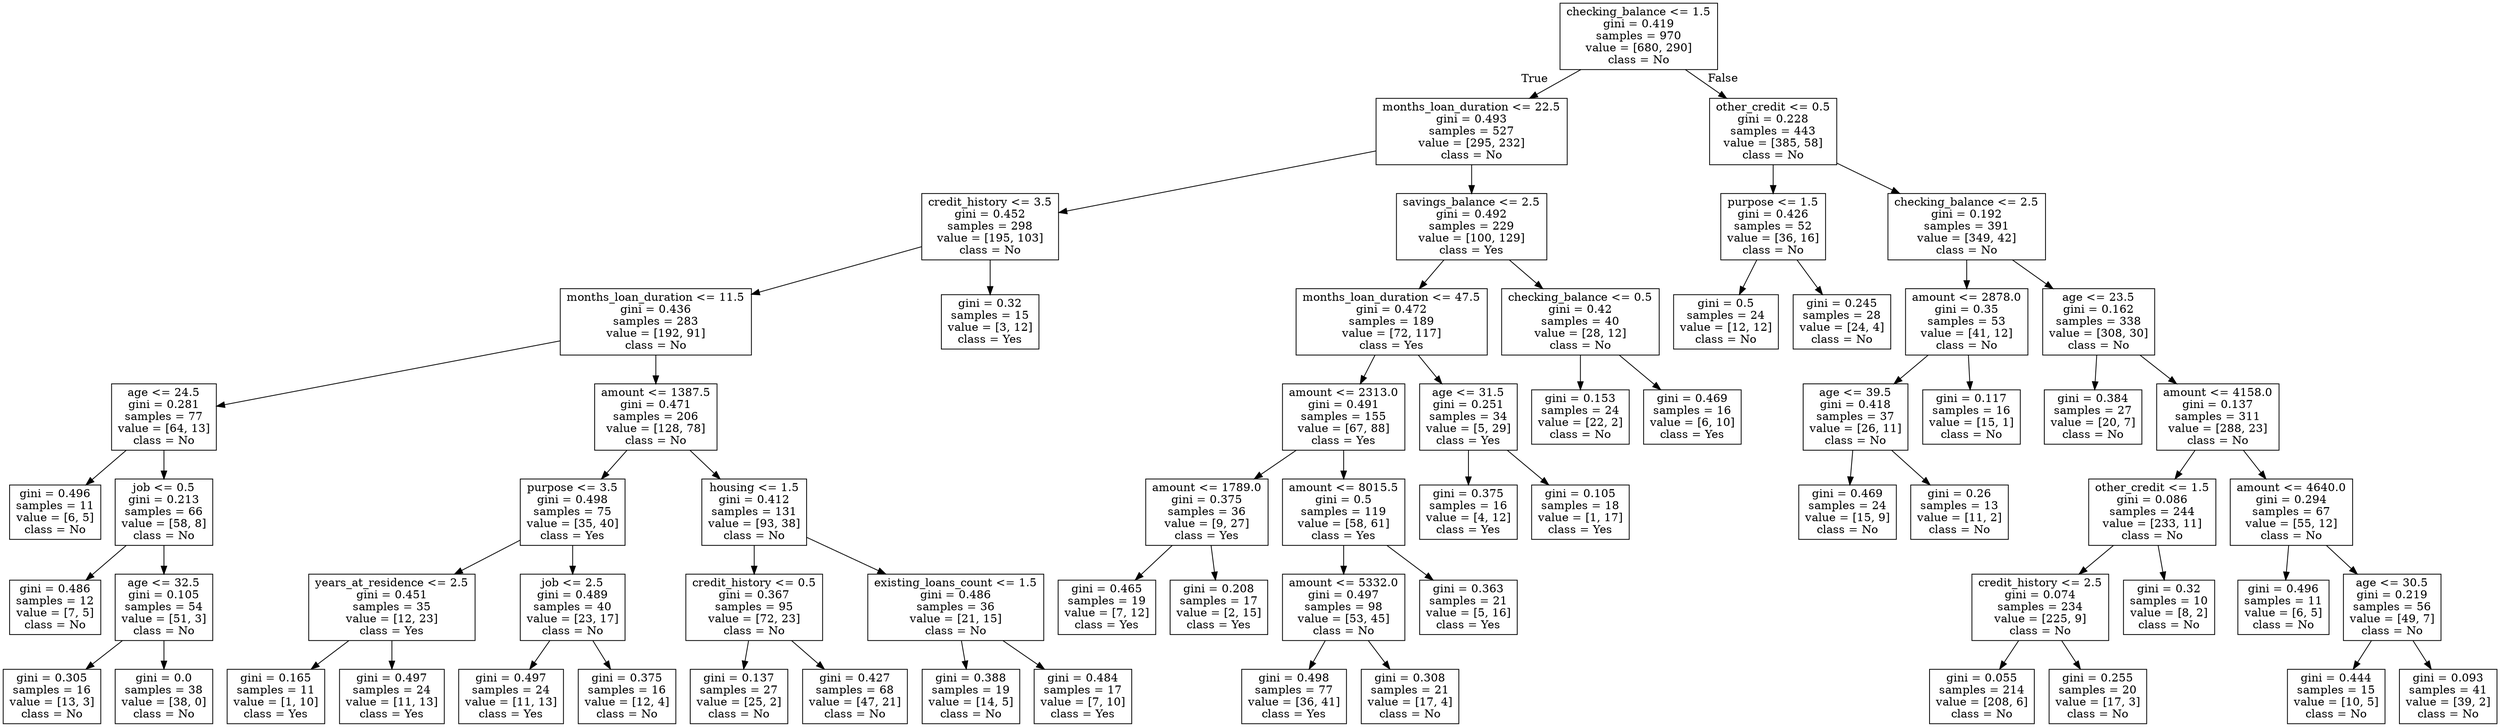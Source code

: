 digraph Tree {
node [shape=box] ;
0 [label="checking_balance <= 1.5\ngini = 0.419\nsamples = 970\nvalue = [680, 290]\nclass = No"] ;
1 [label="months_loan_duration <= 22.5\ngini = 0.493\nsamples = 527\nvalue = [295, 232]\nclass = No"] ;
0 -> 1 [labeldistance=2.5, labelangle=45, headlabel="True"] ;
2 [label="credit_history <= 3.5\ngini = 0.452\nsamples = 298\nvalue = [195, 103]\nclass = No"] ;
1 -> 2 ;
3 [label="months_loan_duration <= 11.5\ngini = 0.436\nsamples = 283\nvalue = [192, 91]\nclass = No"] ;
2 -> 3 ;
4 [label="age <= 24.5\ngini = 0.281\nsamples = 77\nvalue = [64, 13]\nclass = No"] ;
3 -> 4 ;
5 [label="gini = 0.496\nsamples = 11\nvalue = [6, 5]\nclass = No"] ;
4 -> 5 ;
6 [label="job <= 0.5\ngini = 0.213\nsamples = 66\nvalue = [58, 8]\nclass = No"] ;
4 -> 6 ;
7 [label="gini = 0.486\nsamples = 12\nvalue = [7, 5]\nclass = No"] ;
6 -> 7 ;
8 [label="age <= 32.5\ngini = 0.105\nsamples = 54\nvalue = [51, 3]\nclass = No"] ;
6 -> 8 ;
9 [label="gini = 0.305\nsamples = 16\nvalue = [13, 3]\nclass = No"] ;
8 -> 9 ;
10 [label="gini = 0.0\nsamples = 38\nvalue = [38, 0]\nclass = No"] ;
8 -> 10 ;
11 [label="amount <= 1387.5\ngini = 0.471\nsamples = 206\nvalue = [128, 78]\nclass = No"] ;
3 -> 11 ;
12 [label="purpose <= 3.5\ngini = 0.498\nsamples = 75\nvalue = [35, 40]\nclass = Yes"] ;
11 -> 12 ;
13 [label="years_at_residence <= 2.5\ngini = 0.451\nsamples = 35\nvalue = [12, 23]\nclass = Yes"] ;
12 -> 13 ;
14 [label="gini = 0.165\nsamples = 11\nvalue = [1, 10]\nclass = Yes"] ;
13 -> 14 ;
15 [label="gini = 0.497\nsamples = 24\nvalue = [11, 13]\nclass = Yes"] ;
13 -> 15 ;
16 [label="job <= 2.5\ngini = 0.489\nsamples = 40\nvalue = [23, 17]\nclass = No"] ;
12 -> 16 ;
17 [label="gini = 0.497\nsamples = 24\nvalue = [11, 13]\nclass = Yes"] ;
16 -> 17 ;
18 [label="gini = 0.375\nsamples = 16\nvalue = [12, 4]\nclass = No"] ;
16 -> 18 ;
19 [label="housing <= 1.5\ngini = 0.412\nsamples = 131\nvalue = [93, 38]\nclass = No"] ;
11 -> 19 ;
20 [label="credit_history <= 0.5\ngini = 0.367\nsamples = 95\nvalue = [72, 23]\nclass = No"] ;
19 -> 20 ;
21 [label="gini = 0.137\nsamples = 27\nvalue = [25, 2]\nclass = No"] ;
20 -> 21 ;
22 [label="gini = 0.427\nsamples = 68\nvalue = [47, 21]\nclass = No"] ;
20 -> 22 ;
23 [label="existing_loans_count <= 1.5\ngini = 0.486\nsamples = 36\nvalue = [21, 15]\nclass = No"] ;
19 -> 23 ;
24 [label="gini = 0.388\nsamples = 19\nvalue = [14, 5]\nclass = No"] ;
23 -> 24 ;
25 [label="gini = 0.484\nsamples = 17\nvalue = [7, 10]\nclass = Yes"] ;
23 -> 25 ;
26 [label="gini = 0.32\nsamples = 15\nvalue = [3, 12]\nclass = Yes"] ;
2 -> 26 ;
27 [label="savings_balance <= 2.5\ngini = 0.492\nsamples = 229\nvalue = [100, 129]\nclass = Yes"] ;
1 -> 27 ;
28 [label="months_loan_duration <= 47.5\ngini = 0.472\nsamples = 189\nvalue = [72, 117]\nclass = Yes"] ;
27 -> 28 ;
29 [label="amount <= 2313.0\ngini = 0.491\nsamples = 155\nvalue = [67, 88]\nclass = Yes"] ;
28 -> 29 ;
30 [label="amount <= 1789.0\ngini = 0.375\nsamples = 36\nvalue = [9, 27]\nclass = Yes"] ;
29 -> 30 ;
31 [label="gini = 0.465\nsamples = 19\nvalue = [7, 12]\nclass = Yes"] ;
30 -> 31 ;
32 [label="gini = 0.208\nsamples = 17\nvalue = [2, 15]\nclass = Yes"] ;
30 -> 32 ;
33 [label="amount <= 8015.5\ngini = 0.5\nsamples = 119\nvalue = [58, 61]\nclass = Yes"] ;
29 -> 33 ;
34 [label="amount <= 5332.0\ngini = 0.497\nsamples = 98\nvalue = [53, 45]\nclass = No"] ;
33 -> 34 ;
35 [label="gini = 0.498\nsamples = 77\nvalue = [36, 41]\nclass = Yes"] ;
34 -> 35 ;
36 [label="gini = 0.308\nsamples = 21\nvalue = [17, 4]\nclass = No"] ;
34 -> 36 ;
37 [label="gini = 0.363\nsamples = 21\nvalue = [5, 16]\nclass = Yes"] ;
33 -> 37 ;
38 [label="age <= 31.5\ngini = 0.251\nsamples = 34\nvalue = [5, 29]\nclass = Yes"] ;
28 -> 38 ;
39 [label="gini = 0.375\nsamples = 16\nvalue = [4, 12]\nclass = Yes"] ;
38 -> 39 ;
40 [label="gini = 0.105\nsamples = 18\nvalue = [1, 17]\nclass = Yes"] ;
38 -> 40 ;
41 [label="checking_balance <= 0.5\ngini = 0.42\nsamples = 40\nvalue = [28, 12]\nclass = No"] ;
27 -> 41 ;
42 [label="gini = 0.153\nsamples = 24\nvalue = [22, 2]\nclass = No"] ;
41 -> 42 ;
43 [label="gini = 0.469\nsamples = 16\nvalue = [6, 10]\nclass = Yes"] ;
41 -> 43 ;
44 [label="other_credit <= 0.5\ngini = 0.228\nsamples = 443\nvalue = [385, 58]\nclass = No"] ;
0 -> 44 [labeldistance=2.5, labelangle=-45, headlabel="False"] ;
45 [label="purpose <= 1.5\ngini = 0.426\nsamples = 52\nvalue = [36, 16]\nclass = No"] ;
44 -> 45 ;
46 [label="gini = 0.5\nsamples = 24\nvalue = [12, 12]\nclass = No"] ;
45 -> 46 ;
47 [label="gini = 0.245\nsamples = 28\nvalue = [24, 4]\nclass = No"] ;
45 -> 47 ;
48 [label="checking_balance <= 2.5\ngini = 0.192\nsamples = 391\nvalue = [349, 42]\nclass = No"] ;
44 -> 48 ;
49 [label="amount <= 2878.0\ngini = 0.35\nsamples = 53\nvalue = [41, 12]\nclass = No"] ;
48 -> 49 ;
50 [label="age <= 39.5\ngini = 0.418\nsamples = 37\nvalue = [26, 11]\nclass = No"] ;
49 -> 50 ;
51 [label="gini = 0.469\nsamples = 24\nvalue = [15, 9]\nclass = No"] ;
50 -> 51 ;
52 [label="gini = 0.26\nsamples = 13\nvalue = [11, 2]\nclass = No"] ;
50 -> 52 ;
53 [label="gini = 0.117\nsamples = 16\nvalue = [15, 1]\nclass = No"] ;
49 -> 53 ;
54 [label="age <= 23.5\ngini = 0.162\nsamples = 338\nvalue = [308, 30]\nclass = No"] ;
48 -> 54 ;
55 [label="gini = 0.384\nsamples = 27\nvalue = [20, 7]\nclass = No"] ;
54 -> 55 ;
56 [label="amount <= 4158.0\ngini = 0.137\nsamples = 311\nvalue = [288, 23]\nclass = No"] ;
54 -> 56 ;
57 [label="other_credit <= 1.5\ngini = 0.086\nsamples = 244\nvalue = [233, 11]\nclass = No"] ;
56 -> 57 ;
58 [label="credit_history <= 2.5\ngini = 0.074\nsamples = 234\nvalue = [225, 9]\nclass = No"] ;
57 -> 58 ;
59 [label="gini = 0.055\nsamples = 214\nvalue = [208, 6]\nclass = No"] ;
58 -> 59 ;
60 [label="gini = 0.255\nsamples = 20\nvalue = [17, 3]\nclass = No"] ;
58 -> 60 ;
61 [label="gini = 0.32\nsamples = 10\nvalue = [8, 2]\nclass = No"] ;
57 -> 61 ;
62 [label="amount <= 4640.0\ngini = 0.294\nsamples = 67\nvalue = [55, 12]\nclass = No"] ;
56 -> 62 ;
63 [label="gini = 0.496\nsamples = 11\nvalue = [6, 5]\nclass = No"] ;
62 -> 63 ;
64 [label="age <= 30.5\ngini = 0.219\nsamples = 56\nvalue = [49, 7]\nclass = No"] ;
62 -> 64 ;
65 [label="gini = 0.444\nsamples = 15\nvalue = [10, 5]\nclass = No"] ;
64 -> 65 ;
66 [label="gini = 0.093\nsamples = 41\nvalue = [39, 2]\nclass = No"] ;
64 -> 66 ;
}